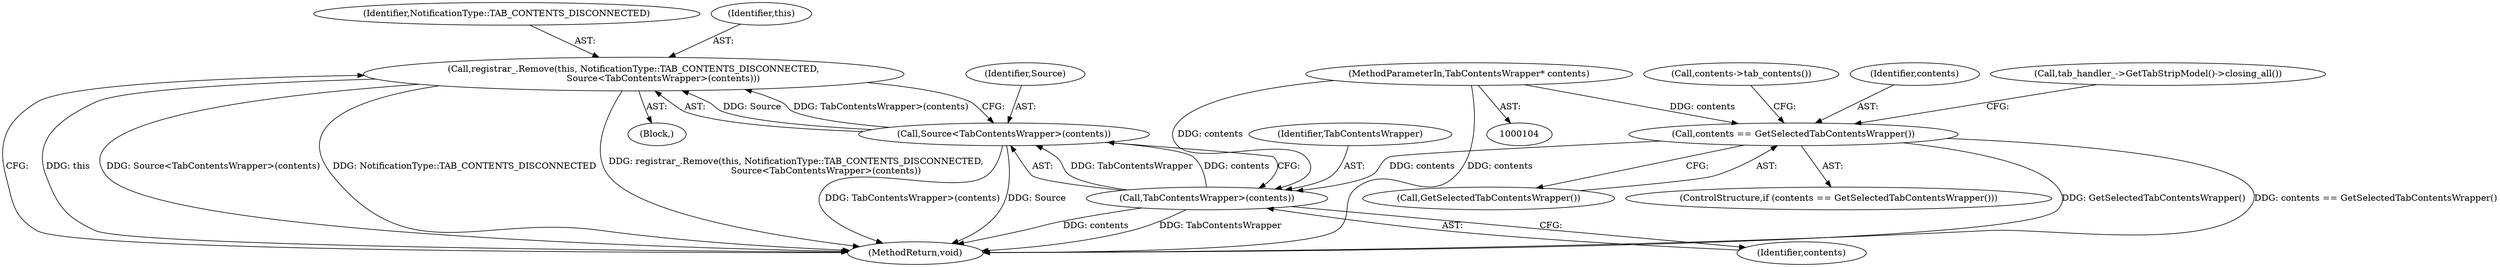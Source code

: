 digraph "0_Chrome_08f0d612f2a4039aaf6733d4e8d0a67614941378_3@API" {
"1000144" [label="(Call,registrar_.Remove(this, NotificationType::TAB_CONTENTS_DISCONNECTED,\n                     Source<TabContentsWrapper>(contents)))"];
"1000147" [label="(Call,Source<TabContentsWrapper>(contents))"];
"1000149" [label="(Call,TabContentsWrapper>(contents))"];
"1000115" [label="(Call,contents == GetSelectedTabContentsWrapper())"];
"1000105" [label="(MethodParameterIn,TabContentsWrapper* contents)"];
"1000144" [label="(Call,registrar_.Remove(this, NotificationType::TAB_CONTENTS_DISCONNECTED,\n                     Source<TabContentsWrapper>(contents)))"];
"1000149" [label="(Call,TabContentsWrapper>(contents))"];
"1000116" [label="(Identifier,contents)"];
"1000152" [label="(MethodReturn,void)"];
"1000117" [label="(Call,GetSelectedTabContentsWrapper())"];
"1000115" [label="(Call,contents == GetSelectedTabContentsWrapper())"];
"1000122" [label="(Call,tab_handler_->GetTabStripModel()->closing_all())"];
"1000119" [label="(Call,contents->tab_contents())"];
"1000114" [label="(ControlStructure,if (contents == GetSelectedTabContentsWrapper()))"];
"1000146" [label="(Identifier,NotificationType::TAB_CONTENTS_DISCONNECTED)"];
"1000147" [label="(Call,Source<TabContentsWrapper>(contents))"];
"1000105" [label="(MethodParameterIn,TabContentsWrapper* contents)"];
"1000150" [label="(Identifier,TabContentsWrapper)"];
"1000145" [label="(Identifier,this)"];
"1000151" [label="(Identifier,contents)"];
"1000108" [label="(Block,)"];
"1000148" [label="(Identifier,Source)"];
"1000144" -> "1000108"  [label="AST: "];
"1000144" -> "1000147"  [label="CFG: "];
"1000145" -> "1000144"  [label="AST: "];
"1000146" -> "1000144"  [label="AST: "];
"1000147" -> "1000144"  [label="AST: "];
"1000152" -> "1000144"  [label="CFG: "];
"1000144" -> "1000152"  [label="DDG: NotificationType::TAB_CONTENTS_DISCONNECTED"];
"1000144" -> "1000152"  [label="DDG: registrar_.Remove(this, NotificationType::TAB_CONTENTS_DISCONNECTED,\n                     Source<TabContentsWrapper>(contents))"];
"1000144" -> "1000152"  [label="DDG: this"];
"1000144" -> "1000152"  [label="DDG: Source<TabContentsWrapper>(contents)"];
"1000147" -> "1000144"  [label="DDG: Source"];
"1000147" -> "1000144"  [label="DDG: TabContentsWrapper>(contents)"];
"1000147" -> "1000149"  [label="CFG: "];
"1000148" -> "1000147"  [label="AST: "];
"1000149" -> "1000147"  [label="AST: "];
"1000147" -> "1000152"  [label="DDG: TabContentsWrapper>(contents)"];
"1000147" -> "1000152"  [label="DDG: Source"];
"1000149" -> "1000147"  [label="DDG: TabContentsWrapper"];
"1000149" -> "1000147"  [label="DDG: contents"];
"1000149" -> "1000151"  [label="CFG: "];
"1000150" -> "1000149"  [label="AST: "];
"1000151" -> "1000149"  [label="AST: "];
"1000149" -> "1000152"  [label="DDG: TabContentsWrapper"];
"1000149" -> "1000152"  [label="DDG: contents"];
"1000115" -> "1000149"  [label="DDG: contents"];
"1000105" -> "1000149"  [label="DDG: contents"];
"1000115" -> "1000114"  [label="AST: "];
"1000115" -> "1000117"  [label="CFG: "];
"1000116" -> "1000115"  [label="AST: "];
"1000117" -> "1000115"  [label="AST: "];
"1000119" -> "1000115"  [label="CFG: "];
"1000122" -> "1000115"  [label="CFG: "];
"1000115" -> "1000152"  [label="DDG: GetSelectedTabContentsWrapper()"];
"1000115" -> "1000152"  [label="DDG: contents == GetSelectedTabContentsWrapper()"];
"1000105" -> "1000115"  [label="DDG: contents"];
"1000105" -> "1000104"  [label="AST: "];
"1000105" -> "1000152"  [label="DDG: contents"];
}
